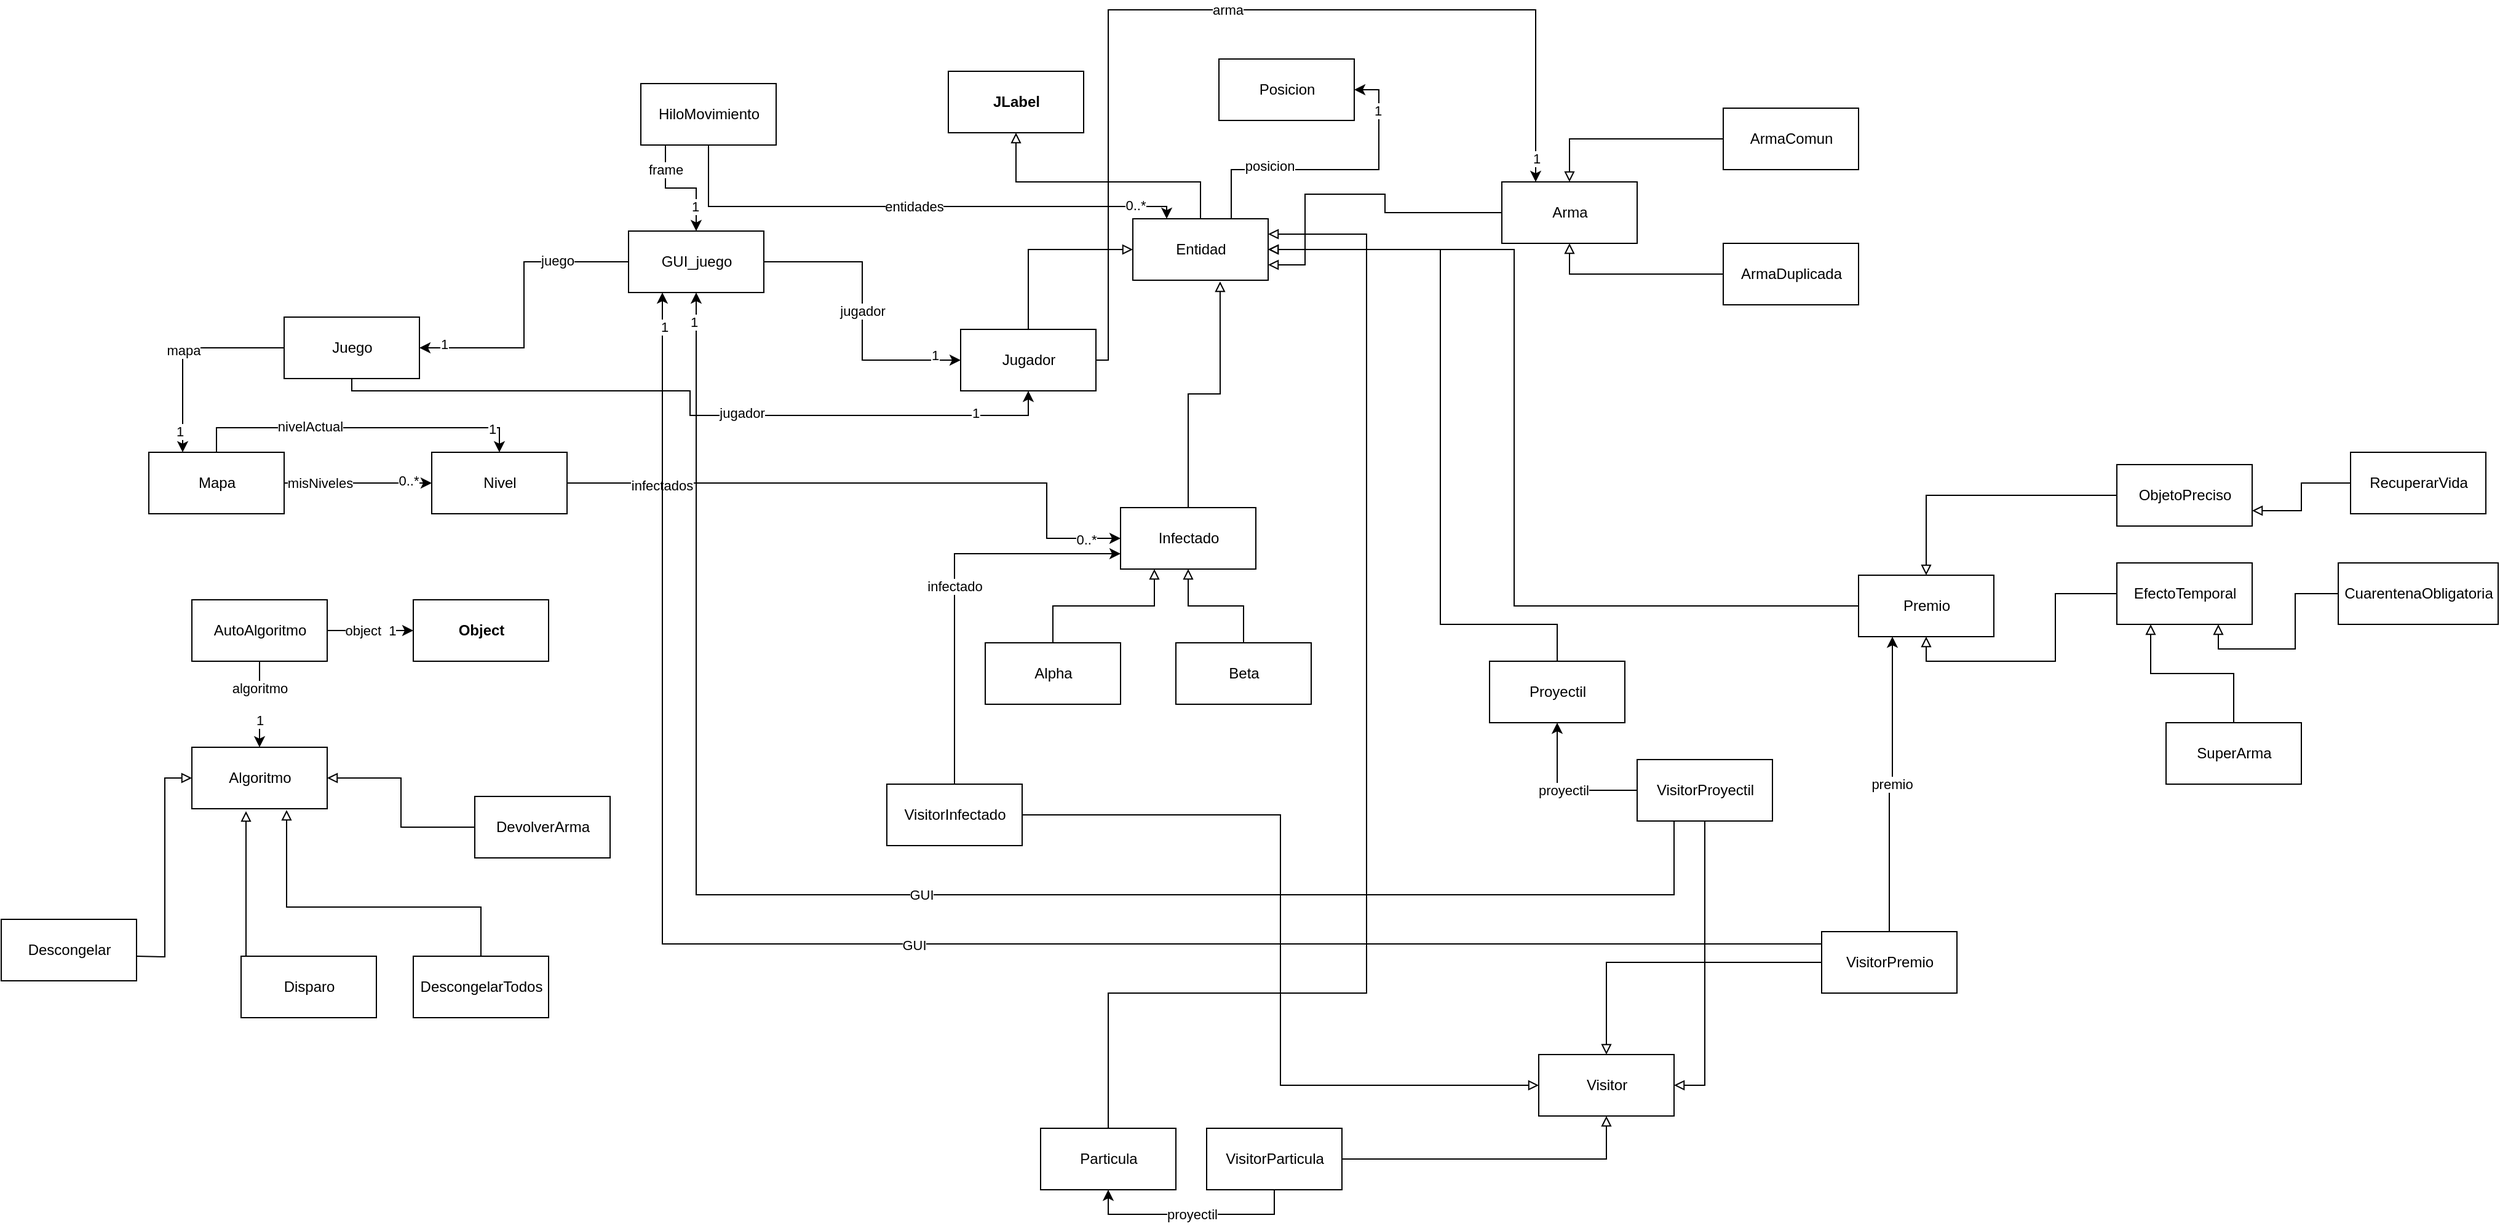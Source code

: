 <mxfile version="13.11.0" type="device"><diagram id="wu4vEA71MG7YZ2PmiHpR" name="Page-1"><mxGraphModel dx="51736" dy="60864" grid="1" gridSize="10" guides="1" tooltips="1" connect="1" arrows="1" fold="1" page="1" pageScale="1" pageWidth="50000" pageHeight="59900" math="0" shadow="0"><root><mxCell id="0"/><mxCell id="1" parent="0"/><mxCell id="QaNIdpC2mmAoGPWQYtJ_-29" style="edgeStyle=orthogonalEdgeStyle;rounded=0;orthogonalLoop=1;jettySize=auto;html=1;entryX=0.5;entryY=1;entryDx=0;entryDy=0;endArrow=block;endFill=0;exitX=0.5;exitY=0;exitDx=0;exitDy=0;" parent="1" source="QaNIdpC2mmAoGPWQYtJ_-1" target="QaNIdpC2mmAoGPWQYtJ_-28" edge="1"><mxGeometry relative="1" as="geometry"><Array as="points"><mxPoint x="375" y="110"/><mxPoint x="225" y="110"/></Array></mxGeometry></mxCell><mxCell id="QaNIdpC2mmAoGPWQYtJ_-63" style="edgeStyle=orthogonalEdgeStyle;rounded=0;orthogonalLoop=1;jettySize=auto;html=1;entryX=1;entryY=0.5;entryDx=0;entryDy=0;endArrow=classic;endFill=1;" parent="1" source="QaNIdpC2mmAoGPWQYtJ_-1" target="QaNIdpC2mmAoGPWQYtJ_-62" edge="1"><mxGeometry relative="1" as="geometry"><Array as="points"><mxPoint x="400" y="100"/><mxPoint x="520" y="100"/><mxPoint x="520" y="35"/></Array></mxGeometry></mxCell><mxCell id="QaNIdpC2mmAoGPWQYtJ_-64" value="posicion" style="edgeLabel;html=1;align=center;verticalAlign=middle;resizable=0;points=[];" parent="QaNIdpC2mmAoGPWQYtJ_-63" vertex="1" connectable="0"><mxGeometry x="-0.426" y="3" relative="1" as="geometry"><mxPoint as="offset"/></mxGeometry></mxCell><mxCell id="QaNIdpC2mmAoGPWQYtJ_-65" value="1" style="edgeLabel;html=1;align=center;verticalAlign=middle;resizable=0;points=[];" parent="QaNIdpC2mmAoGPWQYtJ_-63" vertex="1" connectable="0"><mxGeometry x="0.697" y="1" relative="1" as="geometry"><mxPoint as="offset"/></mxGeometry></mxCell><mxCell id="QaNIdpC2mmAoGPWQYtJ_-1" value="Entidad" style="html=1;" parent="1" vertex="1"><mxGeometry x="320" y="140" width="110" height="50" as="geometry"/></mxCell><mxCell id="QaNIdpC2mmAoGPWQYtJ_-7" style="edgeStyle=orthogonalEdgeStyle;rounded=0;orthogonalLoop=1;jettySize=auto;html=1;entryX=0;entryY=0.5;entryDx=0;entryDy=0;exitX=0.5;exitY=0;exitDx=0;exitDy=0;endArrow=block;endFill=0;" parent="1" source="QaNIdpC2mmAoGPWQYtJ_-2" target="QaNIdpC2mmAoGPWQYtJ_-1" edge="1"><mxGeometry relative="1" as="geometry"/></mxCell><mxCell id="QaNIdpC2mmAoGPWQYtJ_-66" value="arma" style="edgeStyle=orthogonalEdgeStyle;rounded=0;orthogonalLoop=1;jettySize=auto;html=1;entryX=0.25;entryY=0;entryDx=0;entryDy=0;endArrow=classic;endFill=1;" parent="1" source="QaNIdpC2mmAoGPWQYtJ_-2" target="QaNIdpC2mmAoGPWQYtJ_-22" edge="1"><mxGeometry relative="1" as="geometry"><Array as="points"><mxPoint x="300" y="255"/><mxPoint x="300" y="-30"/><mxPoint x="648" y="-30"/></Array></mxGeometry></mxCell><mxCell id="QaNIdpC2mmAoGPWQYtJ_-67" value="1" style="edgeLabel;html=1;align=center;verticalAlign=middle;resizable=0;points=[];" parent="QaNIdpC2mmAoGPWQYtJ_-66" vertex="1" connectable="0"><mxGeometry x="0.952" relative="1" as="geometry"><mxPoint as="offset"/></mxGeometry></mxCell><mxCell id="QaNIdpC2mmAoGPWQYtJ_-2" value="Jugador" style="html=1;" parent="1" vertex="1"><mxGeometry x="180" y="230" width="110" height="50" as="geometry"/></mxCell><mxCell id="QaNIdpC2mmAoGPWQYtJ_-8" style="edgeStyle=orthogonalEdgeStyle;rounded=0;orthogonalLoop=1;jettySize=auto;html=1;entryX=0.645;entryY=1.02;entryDx=0;entryDy=0;entryPerimeter=0;endArrow=block;endFill=0;" parent="1" source="QaNIdpC2mmAoGPWQYtJ_-3" target="QaNIdpC2mmAoGPWQYtJ_-1" edge="1"><mxGeometry relative="1" as="geometry"/></mxCell><mxCell id="QaNIdpC2mmAoGPWQYtJ_-3" value="Infectado" style="html=1;" parent="1" vertex="1"><mxGeometry x="310" y="375" width="110" height="50" as="geometry"/></mxCell><mxCell id="QaNIdpC2mmAoGPWQYtJ_-9" style="edgeStyle=orthogonalEdgeStyle;rounded=0;orthogonalLoop=1;jettySize=auto;html=1;entryX=1;entryY=0.5;entryDx=0;entryDy=0;endArrow=block;endFill=0;" parent="1" source="QaNIdpC2mmAoGPWQYtJ_-4" target="QaNIdpC2mmAoGPWQYtJ_-1" edge="1"><mxGeometry relative="1" as="geometry"><Array as="points"><mxPoint x="630" y="455"/><mxPoint x="630" y="165"/></Array></mxGeometry></mxCell><mxCell id="QaNIdpC2mmAoGPWQYtJ_-4" value="Premio" style="html=1;" parent="1" vertex="1"><mxGeometry x="910" y="430" width="110" height="50" as="geometry"/></mxCell><mxCell id="QaNIdpC2mmAoGPWQYtJ_-10" style="edgeStyle=orthogonalEdgeStyle;rounded=0;orthogonalLoop=1;jettySize=auto;html=1;entryX=0.25;entryY=1;entryDx=0;entryDy=0;endArrow=block;endFill=0;" parent="1" source="QaNIdpC2mmAoGPWQYtJ_-5" target="QaNIdpC2mmAoGPWQYtJ_-3" edge="1"><mxGeometry relative="1" as="geometry"/></mxCell><mxCell id="QaNIdpC2mmAoGPWQYtJ_-5" value="Alpha" style="html=1;" parent="1" vertex="1"><mxGeometry x="200" y="485" width="110" height="50" as="geometry"/></mxCell><mxCell id="QaNIdpC2mmAoGPWQYtJ_-11" style="edgeStyle=orthogonalEdgeStyle;rounded=0;orthogonalLoop=1;jettySize=auto;html=1;entryX=0.5;entryY=1;entryDx=0;entryDy=0;endArrow=block;endFill=0;" parent="1" source="QaNIdpC2mmAoGPWQYtJ_-6" target="QaNIdpC2mmAoGPWQYtJ_-3" edge="1"><mxGeometry relative="1" as="geometry"/></mxCell><mxCell id="QaNIdpC2mmAoGPWQYtJ_-6" value="Beta" style="html=1;" parent="1" vertex="1"><mxGeometry x="355" y="485" width="110" height="50" as="geometry"/></mxCell><mxCell id="QaNIdpC2mmAoGPWQYtJ_-14" style="edgeStyle=orthogonalEdgeStyle;rounded=0;orthogonalLoop=1;jettySize=auto;html=1;entryX=0.5;entryY=1;entryDx=0;entryDy=0;endArrow=block;endFill=0;" parent="1" source="QaNIdpC2mmAoGPWQYtJ_-12" target="QaNIdpC2mmAoGPWQYtJ_-4" edge="1"><mxGeometry relative="1" as="geometry"/></mxCell><mxCell id="QaNIdpC2mmAoGPWQYtJ_-12" value="EfectoTemporal" style="html=1;" parent="1" vertex="1"><mxGeometry x="1120" y="420" width="110" height="50" as="geometry"/></mxCell><mxCell id="QaNIdpC2mmAoGPWQYtJ_-15" style="edgeStyle=orthogonalEdgeStyle;rounded=0;orthogonalLoop=1;jettySize=auto;html=1;entryX=0.5;entryY=0;entryDx=0;entryDy=0;endArrow=block;endFill=0;" parent="1" source="QaNIdpC2mmAoGPWQYtJ_-13" target="QaNIdpC2mmAoGPWQYtJ_-4" edge="1"><mxGeometry relative="1" as="geometry"><Array as="points"><mxPoint x="975" y="365"/><mxPoint x="965" y="365"/></Array></mxGeometry></mxCell><mxCell id="QaNIdpC2mmAoGPWQYtJ_-13" value="ObjetoPreciso" style="html=1;" parent="1" vertex="1"><mxGeometry x="1120" y="340" width="110" height="50" as="geometry"/></mxCell><mxCell id="QaNIdpC2mmAoGPWQYtJ_-17" style="edgeStyle=orthogonalEdgeStyle;rounded=0;orthogonalLoop=1;jettySize=auto;html=1;entryX=0.25;entryY=1;entryDx=0;entryDy=0;endArrow=block;endFill=0;" parent="1" source="QaNIdpC2mmAoGPWQYtJ_-16" target="QaNIdpC2mmAoGPWQYtJ_-12" edge="1"><mxGeometry relative="1" as="geometry"/></mxCell><mxCell id="QaNIdpC2mmAoGPWQYtJ_-16" value="SuperArma" style="html=1;" parent="1" vertex="1"><mxGeometry x="1160" y="550" width="110" height="50" as="geometry"/></mxCell><mxCell id="QaNIdpC2mmAoGPWQYtJ_-19" style="edgeStyle=orthogonalEdgeStyle;rounded=0;orthogonalLoop=1;jettySize=auto;html=1;entryX=0.75;entryY=1;entryDx=0;entryDy=0;endArrow=block;endFill=0;" parent="1" source="QaNIdpC2mmAoGPWQYtJ_-18" target="QaNIdpC2mmAoGPWQYtJ_-12" edge="1"><mxGeometry relative="1" as="geometry"/></mxCell><mxCell id="QaNIdpC2mmAoGPWQYtJ_-18" value="CuarentenaObligatoria" style="html=1;" parent="1" vertex="1"><mxGeometry x="1300" y="420" width="130" height="50" as="geometry"/></mxCell><mxCell id="QaNIdpC2mmAoGPWQYtJ_-21" style="edgeStyle=orthogonalEdgeStyle;rounded=0;orthogonalLoop=1;jettySize=auto;html=1;entryX=1;entryY=0.75;entryDx=0;entryDy=0;endArrow=block;endFill=0;" parent="1" source="QaNIdpC2mmAoGPWQYtJ_-20" target="QaNIdpC2mmAoGPWQYtJ_-13" edge="1"><mxGeometry relative="1" as="geometry"/></mxCell><mxCell id="QaNIdpC2mmAoGPWQYtJ_-20" value="RecuperarVida" style="html=1;" parent="1" vertex="1"><mxGeometry x="1310" y="330" width="110" height="50" as="geometry"/></mxCell><mxCell id="QaNIdpC2mmAoGPWQYtJ_-23" style="edgeStyle=orthogonalEdgeStyle;rounded=0;orthogonalLoop=1;jettySize=auto;html=1;entryX=1;entryY=0.75;entryDx=0;entryDy=0;endArrow=block;endFill=0;" parent="1" source="QaNIdpC2mmAoGPWQYtJ_-22" target="QaNIdpC2mmAoGPWQYtJ_-1" edge="1"><mxGeometry relative="1" as="geometry"><Array as="points"><mxPoint x="525" y="135"/><mxPoint x="525" y="120"/><mxPoint x="460" y="120"/><mxPoint x="460" y="177"/></Array></mxGeometry></mxCell><mxCell id="QaNIdpC2mmAoGPWQYtJ_-22" value="Arma" style="html=1;" parent="1" vertex="1"><mxGeometry x="620" y="110" width="110" height="50" as="geometry"/></mxCell><mxCell id="QaNIdpC2mmAoGPWQYtJ_-27" style="edgeStyle=orthogonalEdgeStyle;rounded=0;orthogonalLoop=1;jettySize=auto;html=1;entryX=0.5;entryY=1;entryDx=0;entryDy=0;endArrow=block;endFill=0;" parent="1" source="QaNIdpC2mmAoGPWQYtJ_-24" target="QaNIdpC2mmAoGPWQYtJ_-22" edge="1"><mxGeometry relative="1" as="geometry"/></mxCell><mxCell id="QaNIdpC2mmAoGPWQYtJ_-24" value="ArmaDuplicada" style="html=1;" parent="1" vertex="1"><mxGeometry x="800" y="160" width="110" height="50" as="geometry"/></mxCell><mxCell id="QaNIdpC2mmAoGPWQYtJ_-26" style="edgeStyle=orthogonalEdgeStyle;rounded=0;orthogonalLoop=1;jettySize=auto;html=1;entryX=0.5;entryY=0;entryDx=0;entryDy=0;endArrow=block;endFill=0;" parent="1" source="QaNIdpC2mmAoGPWQYtJ_-25" target="QaNIdpC2mmAoGPWQYtJ_-22" edge="1"><mxGeometry relative="1" as="geometry"/></mxCell><mxCell id="QaNIdpC2mmAoGPWQYtJ_-25" value="ArmaComun" style="html=1;" parent="1" vertex="1"><mxGeometry x="800" y="50" width="110" height="50" as="geometry"/></mxCell><mxCell id="QaNIdpC2mmAoGPWQYtJ_-28" value="&lt;b&gt;JLabel&lt;/b&gt;" style="html=1;" parent="1" vertex="1"><mxGeometry x="170" y="20" width="110" height="50" as="geometry"/></mxCell><mxCell id="QaNIdpC2mmAoGPWQYtJ_-43" value="jugador" style="edgeStyle=orthogonalEdgeStyle;rounded=0;orthogonalLoop=1;jettySize=auto;html=1;entryX=0;entryY=0.5;entryDx=0;entryDy=0;endArrow=classic;endFill=1;" parent="1" source="QaNIdpC2mmAoGPWQYtJ_-31" target="QaNIdpC2mmAoGPWQYtJ_-2" edge="1"><mxGeometry relative="1" as="geometry"><Array as="points"><mxPoint x="100" y="175"/><mxPoint x="100" y="255"/></Array></mxGeometry></mxCell><mxCell id="QaNIdpC2mmAoGPWQYtJ_-44" value="1" style="edgeLabel;html=1;align=center;verticalAlign=middle;resizable=0;points=[];" parent="QaNIdpC2mmAoGPWQYtJ_-43" vertex="1" connectable="0"><mxGeometry x="0.825" y="4" relative="1" as="geometry"><mxPoint as="offset"/></mxGeometry></mxCell><mxCell id="QaNIdpC2mmAoGPWQYtJ_-45" style="edgeStyle=orthogonalEdgeStyle;rounded=0;orthogonalLoop=1;jettySize=auto;html=1;entryX=1;entryY=0.5;entryDx=0;entryDy=0;endArrow=classic;endFill=1;" parent="1" source="QaNIdpC2mmAoGPWQYtJ_-31" target="QaNIdpC2mmAoGPWQYtJ_-33" edge="1"><mxGeometry relative="1" as="geometry"/></mxCell><mxCell id="QaNIdpC2mmAoGPWQYtJ_-46" value="juego" style="edgeLabel;html=1;align=center;verticalAlign=middle;resizable=0;points=[];" parent="QaNIdpC2mmAoGPWQYtJ_-45" vertex="1" connectable="0"><mxGeometry x="-0.516" y="-1" relative="1" as="geometry"><mxPoint as="offset"/></mxGeometry></mxCell><mxCell id="QaNIdpC2mmAoGPWQYtJ_-47" value="1" style="edgeLabel;html=1;align=center;verticalAlign=middle;resizable=0;points=[];" parent="QaNIdpC2mmAoGPWQYtJ_-45" vertex="1" connectable="0"><mxGeometry x="0.832" y="-3" relative="1" as="geometry"><mxPoint as="offset"/></mxGeometry></mxCell><mxCell id="QaNIdpC2mmAoGPWQYtJ_-31" value="GUI_juego" style="html=1;" parent="1" vertex="1"><mxGeometry x="-90" y="150" width="110" height="50" as="geometry"/></mxCell><mxCell id="QaNIdpC2mmAoGPWQYtJ_-53" value="misNiveles" style="edgeStyle=orthogonalEdgeStyle;rounded=0;orthogonalLoop=1;jettySize=auto;html=1;entryX=0;entryY=0.5;entryDx=0;entryDy=0;endArrow=classic;endFill=1;" parent="1" source="QaNIdpC2mmAoGPWQYtJ_-32" target="QaNIdpC2mmAoGPWQYtJ_-34" edge="1"><mxGeometry x="-0.5" relative="1" as="geometry"><Array as="points"><mxPoint x="-280" y="355"/><mxPoint x="-280" y="355"/></Array><mxPoint x="-1" as="offset"/></mxGeometry></mxCell><mxCell id="QaNIdpC2mmAoGPWQYtJ_-54" value="0..*" style="edgeLabel;html=1;align=center;verticalAlign=middle;resizable=0;points=[];" parent="QaNIdpC2mmAoGPWQYtJ_-53" vertex="1" connectable="0"><mxGeometry x="0.678" y="2" relative="1" as="geometry"><mxPoint as="offset"/></mxGeometry></mxCell><mxCell id="QaNIdpC2mmAoGPWQYtJ_-55" style="edgeStyle=orthogonalEdgeStyle;rounded=0;orthogonalLoop=1;jettySize=auto;html=1;entryX=0.5;entryY=0;entryDx=0;entryDy=0;endArrow=classic;endFill=1;" parent="1" source="QaNIdpC2mmAoGPWQYtJ_-32" target="QaNIdpC2mmAoGPWQYtJ_-34" edge="1"><mxGeometry relative="1" as="geometry"><Array as="points"><mxPoint x="-425" y="310"/><mxPoint x="-195" y="310"/></Array></mxGeometry></mxCell><mxCell id="QaNIdpC2mmAoGPWQYtJ_-56" value="nivelActual" style="edgeLabel;html=1;align=center;verticalAlign=middle;resizable=0;points=[];" parent="QaNIdpC2mmAoGPWQYtJ_-55" vertex="1" connectable="0"><mxGeometry x="-0.291" y="1" relative="1" as="geometry"><mxPoint as="offset"/></mxGeometry></mxCell><mxCell id="QaNIdpC2mmAoGPWQYtJ_-57" value="1" style="edgeLabel;html=1;align=center;verticalAlign=middle;resizable=0;points=[];" parent="QaNIdpC2mmAoGPWQYtJ_-55" vertex="1" connectable="0"><mxGeometry x="0.807" y="-1" relative="1" as="geometry"><mxPoint as="offset"/></mxGeometry></mxCell><mxCell id="QaNIdpC2mmAoGPWQYtJ_-32" value="Mapa" style="html=1;" parent="1" vertex="1"><mxGeometry x="-480" y="330" width="110" height="50" as="geometry"/></mxCell><mxCell id="QaNIdpC2mmAoGPWQYtJ_-48" style="edgeStyle=orthogonalEdgeStyle;rounded=0;orthogonalLoop=1;jettySize=auto;html=1;entryX=0.5;entryY=1;entryDx=0;entryDy=0;endArrow=classic;endFill=1;" parent="1" source="QaNIdpC2mmAoGPWQYtJ_-33" target="QaNIdpC2mmAoGPWQYtJ_-2" edge="1"><mxGeometry relative="1" as="geometry"><Array as="points"><mxPoint x="-315" y="280"/><mxPoint x="-40" y="280"/><mxPoint x="-40" y="300"/><mxPoint x="235" y="300"/></Array></mxGeometry></mxCell><mxCell id="QaNIdpC2mmAoGPWQYtJ_-49" value="jugador" style="edgeLabel;html=1;align=center;verticalAlign=middle;resizable=0;points=[];" parent="QaNIdpC2mmAoGPWQYtJ_-48" vertex="1" connectable="0"><mxGeometry x="0.151" y="2" relative="1" as="geometry"><mxPoint x="1" as="offset"/></mxGeometry></mxCell><mxCell id="QaNIdpC2mmAoGPWQYtJ_-50" value="1" style="edgeLabel;html=1;align=center;verticalAlign=middle;resizable=0;points=[];" parent="QaNIdpC2mmAoGPWQYtJ_-48" vertex="1" connectable="0"><mxGeometry x="0.786" y="2" relative="1" as="geometry"><mxPoint x="1" as="offset"/></mxGeometry></mxCell><mxCell id="QaNIdpC2mmAoGPWQYtJ_-51" value="mapa" style="edgeStyle=orthogonalEdgeStyle;rounded=0;orthogonalLoop=1;jettySize=auto;html=1;entryX=0.25;entryY=0;entryDx=0;entryDy=0;endArrow=classic;endFill=1;" parent="1" source="QaNIdpC2mmAoGPWQYtJ_-33" target="QaNIdpC2mmAoGPWQYtJ_-32" edge="1"><mxGeometry relative="1" as="geometry"><Array as="points"><mxPoint x="-452" y="245"/></Array></mxGeometry></mxCell><mxCell id="QaNIdpC2mmAoGPWQYtJ_-52" value="1" style="edgeLabel;html=1;align=center;verticalAlign=middle;resizable=0;points=[];" parent="QaNIdpC2mmAoGPWQYtJ_-51" vertex="1" connectable="0"><mxGeometry x="0.805" y="-3" relative="1" as="geometry"><mxPoint y="-1" as="offset"/></mxGeometry></mxCell><mxCell id="QaNIdpC2mmAoGPWQYtJ_-33" value="Juego" style="html=1;" parent="1" vertex="1"><mxGeometry x="-370" y="220" width="110" height="50" as="geometry"/></mxCell><mxCell id="QaNIdpC2mmAoGPWQYtJ_-58" style="edgeStyle=orthogonalEdgeStyle;rounded=0;orthogonalLoop=1;jettySize=auto;html=1;entryX=0;entryY=0.5;entryDx=0;entryDy=0;endArrow=classic;endFill=1;" parent="1" source="QaNIdpC2mmAoGPWQYtJ_-34" target="QaNIdpC2mmAoGPWQYtJ_-3" edge="1"><mxGeometry relative="1" as="geometry"><Array as="points"><mxPoint x="250" y="355"/><mxPoint x="250" y="400"/></Array></mxGeometry></mxCell><mxCell id="QaNIdpC2mmAoGPWQYtJ_-59" value="infectados" style="edgeLabel;html=1;align=center;verticalAlign=middle;resizable=0;points=[];" parent="QaNIdpC2mmAoGPWQYtJ_-58" vertex="1" connectable="0"><mxGeometry x="-0.689" y="-2" relative="1" as="geometry"><mxPoint as="offset"/></mxGeometry></mxCell><mxCell id="QaNIdpC2mmAoGPWQYtJ_-61" value="0..*" style="edgeLabel;html=1;align=center;verticalAlign=middle;resizable=0;points=[];" parent="QaNIdpC2mmAoGPWQYtJ_-58" vertex="1" connectable="0"><mxGeometry x="0.884" y="-1" relative="1" as="geometry"><mxPoint as="offset"/></mxGeometry></mxCell><mxCell id="QaNIdpC2mmAoGPWQYtJ_-34" value="Nivel" style="html=1;" parent="1" vertex="1"><mxGeometry x="-250" y="330" width="110" height="50" as="geometry"/></mxCell><mxCell id="QaNIdpC2mmAoGPWQYtJ_-35" value="Visitor" style="html=1;" parent="1" vertex="1"><mxGeometry x="650" y="820" width="110" height="50" as="geometry"/></mxCell><mxCell id="QaNIdpC2mmAoGPWQYtJ_-39" style="edgeStyle=orthogonalEdgeStyle;rounded=0;orthogonalLoop=1;jettySize=auto;html=1;entryX=0;entryY=0.5;entryDx=0;entryDy=0;endArrow=block;endFill=0;" parent="1" source="QaNIdpC2mmAoGPWQYtJ_-36" target="QaNIdpC2mmAoGPWQYtJ_-35" edge="1"><mxGeometry relative="1" as="geometry"/></mxCell><mxCell id="lkP7j55Nfommh4VSuxlP-5" value="infectado" style="edgeStyle=orthogonalEdgeStyle;rounded=0;orthogonalLoop=1;jettySize=auto;html=1;entryX=0;entryY=0.75;entryDx=0;entryDy=0;endArrow=classic;endFill=1;" edge="1" parent="1" source="QaNIdpC2mmAoGPWQYtJ_-36" target="QaNIdpC2mmAoGPWQYtJ_-3"><mxGeometry relative="1" as="geometry"><Array as="points"><mxPoint x="175" y="412"/></Array></mxGeometry></mxCell><mxCell id="QaNIdpC2mmAoGPWQYtJ_-36" value="VisitorInfectado" style="html=1;" parent="1" vertex="1"><mxGeometry x="120" y="600" width="110" height="50" as="geometry"/></mxCell><mxCell id="QaNIdpC2mmAoGPWQYtJ_-40" style="edgeStyle=orthogonalEdgeStyle;rounded=0;orthogonalLoop=1;jettySize=auto;html=1;entryX=0.5;entryY=1;entryDx=0;entryDy=0;endArrow=block;endFill=0;" parent="1" source="QaNIdpC2mmAoGPWQYtJ_-37" target="QaNIdpC2mmAoGPWQYtJ_-35" edge="1"><mxGeometry relative="1" as="geometry"/></mxCell><mxCell id="lkP7j55Nfommh4VSuxlP-8" value="proyectil" style="edgeStyle=orthogonalEdgeStyle;rounded=0;orthogonalLoop=1;jettySize=auto;html=1;entryX=0.5;entryY=1;entryDx=0;entryDy=0;endArrow=classic;endFill=1;" edge="1" parent="1" source="QaNIdpC2mmAoGPWQYtJ_-37" target="QaNIdpC2mmAoGPWQYtJ_-79"><mxGeometry relative="1" as="geometry"><Array as="points"><mxPoint x="435" y="950"/><mxPoint x="300" y="950"/></Array></mxGeometry></mxCell><mxCell id="QaNIdpC2mmAoGPWQYtJ_-37" value="VisitorParticula" style="html=1;" parent="1" vertex="1"><mxGeometry x="380" y="880" width="110" height="50" as="geometry"/></mxCell><mxCell id="QaNIdpC2mmAoGPWQYtJ_-41" style="edgeStyle=orthogonalEdgeStyle;rounded=0;orthogonalLoop=1;jettySize=auto;html=1;entryX=1;entryY=0.5;entryDx=0;entryDy=0;endArrow=block;endFill=0;" parent="1" source="QaNIdpC2mmAoGPWQYtJ_-38" target="QaNIdpC2mmAoGPWQYtJ_-35" edge="1"><mxGeometry relative="1" as="geometry"/></mxCell><mxCell id="lkP7j55Nfommh4VSuxlP-7" value="proyectil" style="edgeStyle=orthogonalEdgeStyle;rounded=0;orthogonalLoop=1;jettySize=auto;html=1;endArrow=classic;endFill=1;" edge="1" parent="1" source="QaNIdpC2mmAoGPWQYtJ_-38" target="QaNIdpC2mmAoGPWQYtJ_-78"><mxGeometry relative="1" as="geometry"/></mxCell><mxCell id="lkP7j55Nfommh4VSuxlP-11" value="GUI" style="edgeStyle=orthogonalEdgeStyle;rounded=0;orthogonalLoop=1;jettySize=auto;html=1;entryX=0.5;entryY=1;entryDx=0;entryDy=0;endArrow=classic;endFill=1;" edge="1" parent="1" source="QaNIdpC2mmAoGPWQYtJ_-38" target="QaNIdpC2mmAoGPWQYtJ_-31"><mxGeometry relative="1" as="geometry"><Array as="points"><mxPoint x="760" y="690"/><mxPoint x="-35" y="690"/></Array></mxGeometry></mxCell><mxCell id="lkP7j55Nfommh4VSuxlP-12" value="1" style="edgeLabel;html=1;align=center;verticalAlign=middle;resizable=0;points=[];" vertex="1" connectable="0" parent="lkP7j55Nfommh4VSuxlP-11"><mxGeometry x="0.965" y="2" relative="1" as="geometry"><mxPoint as="offset"/></mxGeometry></mxCell><mxCell id="QaNIdpC2mmAoGPWQYtJ_-38" value="VisitorProyectil" style="html=1;" parent="1" vertex="1"><mxGeometry x="730" y="580" width="110" height="50" as="geometry"/></mxCell><mxCell id="QaNIdpC2mmAoGPWQYtJ_-62" value="Posicion" style="html=1;" parent="1" vertex="1"><mxGeometry x="390" y="10" width="110" height="50" as="geometry"/></mxCell><mxCell id="lkP7j55Nfommh4VSuxlP-9" value="entidades" style="edgeStyle=orthogonalEdgeStyle;rounded=0;orthogonalLoop=1;jettySize=auto;html=1;endArrow=classic;endFill=1;entryX=0.25;entryY=0;entryDx=0;entryDy=0;" edge="1" parent="1" source="QaNIdpC2mmAoGPWQYtJ_-68" target="QaNIdpC2mmAoGPWQYtJ_-1"><mxGeometry relative="1" as="geometry"><Array as="points"><mxPoint x="-25" y="130"/><mxPoint x="348" y="130"/></Array></mxGeometry></mxCell><mxCell id="lkP7j55Nfommh4VSuxlP-10" value="0..*" style="edgeLabel;html=1;align=center;verticalAlign=middle;resizable=0;points=[];" vertex="1" connectable="0" parent="lkP7j55Nfommh4VSuxlP-9"><mxGeometry x="0.833" y="1" relative="1" as="geometry"><mxPoint as="offset"/></mxGeometry></mxCell><mxCell id="lkP7j55Nfommh4VSuxlP-16" value="frame" style="edgeStyle=orthogonalEdgeStyle;rounded=0;orthogonalLoop=1;jettySize=auto;html=1;endArrow=classic;endFill=1;" edge="1" parent="1" source="QaNIdpC2mmAoGPWQYtJ_-68" target="QaNIdpC2mmAoGPWQYtJ_-31"><mxGeometry x="-0.579" relative="1" as="geometry"><Array as="points"><mxPoint x="-60" y="115"/><mxPoint x="-35" y="115"/></Array><mxPoint as="offset"/></mxGeometry></mxCell><mxCell id="lkP7j55Nfommh4VSuxlP-17" value="1" style="edgeLabel;html=1;align=center;verticalAlign=middle;resizable=0;points=[];" vertex="1" connectable="0" parent="lkP7j55Nfommh4VSuxlP-16"><mxGeometry x="0.737" y="1" relative="1" as="geometry"><mxPoint x="-2" y="-7.42" as="offset"/></mxGeometry></mxCell><mxCell id="QaNIdpC2mmAoGPWQYtJ_-68" value="HiloMovimiento" style="html=1;" parent="1" vertex="1"><mxGeometry x="-80" y="30" width="110" height="50" as="geometry"/></mxCell><mxCell id="QaNIdpC2mmAoGPWQYtJ_-85" style="edgeStyle=orthogonalEdgeStyle;rounded=0;orthogonalLoop=1;jettySize=auto;html=1;endArrow=block;endFill=0;" parent="1" source="QaNIdpC2mmAoGPWQYtJ_-78" target="QaNIdpC2mmAoGPWQYtJ_-1" edge="1"><mxGeometry relative="1" as="geometry"><Array as="points"><mxPoint x="665" y="470"/><mxPoint x="570" y="470"/><mxPoint x="570" y="165"/></Array></mxGeometry></mxCell><mxCell id="QaNIdpC2mmAoGPWQYtJ_-78" value="Proyectil" style="html=1;" parent="1" vertex="1"><mxGeometry x="610" y="500" width="110" height="50" as="geometry"/></mxCell><mxCell id="QaNIdpC2mmAoGPWQYtJ_-86" style="edgeStyle=orthogonalEdgeStyle;rounded=0;orthogonalLoop=1;jettySize=auto;html=1;entryX=1;entryY=0.25;entryDx=0;entryDy=0;endArrow=block;endFill=0;" parent="1" source="QaNIdpC2mmAoGPWQYtJ_-79" target="QaNIdpC2mmAoGPWQYtJ_-1" edge="1"><mxGeometry relative="1" as="geometry"><Array as="points"><mxPoint x="300" y="770"/><mxPoint x="510" y="770"/><mxPoint x="510" y="152"/></Array></mxGeometry></mxCell><mxCell id="QaNIdpC2mmAoGPWQYtJ_-79" value="Particula" style="html=1;" parent="1" vertex="1"><mxGeometry x="245" y="880" width="110" height="50" as="geometry"/></mxCell><mxCell id="QaNIdpC2mmAoGPWQYtJ_-87" value="Algoritmo" style="html=1;" parent="1" vertex="1"><mxGeometry x="-445" y="570" width="110" height="50" as="geometry"/></mxCell><mxCell id="QaNIdpC2mmAoGPWQYtJ_-95" style="edgeStyle=orthogonalEdgeStyle;rounded=0;orthogonalLoop=1;jettySize=auto;html=1;entryX=0;entryY=0.5;entryDx=0;entryDy=0;endArrow=block;endFill=0;" parent="1" target="QaNIdpC2mmAoGPWQYtJ_-87" edge="1"><mxGeometry relative="1" as="geometry"><mxPoint x="-490" y="740" as="sourcePoint"/></mxGeometry></mxCell><mxCell id="QaNIdpC2mmAoGPWQYtJ_-88" value="Descongelar" style="html=1;" parent="1" vertex="1"><mxGeometry x="-600" y="710" width="110" height="50" as="geometry"/></mxCell><mxCell id="QaNIdpC2mmAoGPWQYtJ_-94" style="edgeStyle=orthogonalEdgeStyle;rounded=0;orthogonalLoop=1;jettySize=auto;html=1;entryX=0.4;entryY=1.04;entryDx=0;entryDy=0;entryPerimeter=0;endArrow=block;endFill=0;" parent="1" source="QaNIdpC2mmAoGPWQYtJ_-89" target="QaNIdpC2mmAoGPWQYtJ_-87" edge="1"><mxGeometry relative="1" as="geometry"><Array as="points"><mxPoint x="-401" y="710"/><mxPoint x="-401" y="710"/></Array></mxGeometry></mxCell><mxCell id="QaNIdpC2mmAoGPWQYtJ_-89" value="Disparo" style="html=1;" parent="1" vertex="1"><mxGeometry x="-405" y="740" width="110" height="50" as="geometry"/></mxCell><mxCell id="QaNIdpC2mmAoGPWQYtJ_-93" style="edgeStyle=orthogonalEdgeStyle;rounded=0;orthogonalLoop=1;jettySize=auto;html=1;entryX=0.7;entryY=1.02;entryDx=0;entryDy=0;entryPerimeter=0;endArrow=block;endFill=0;" parent="1" source="QaNIdpC2mmAoGPWQYtJ_-90" target="QaNIdpC2mmAoGPWQYtJ_-87" edge="1"><mxGeometry relative="1" as="geometry"><Array as="points"><mxPoint x="-210" y="700"/><mxPoint x="-368" y="700"/></Array></mxGeometry></mxCell><mxCell id="QaNIdpC2mmAoGPWQYtJ_-90" value="DescongelarTodos" style="html=1;" parent="1" vertex="1"><mxGeometry x="-265" y="740" width="110" height="50" as="geometry"/></mxCell><mxCell id="QaNIdpC2mmAoGPWQYtJ_-92" style="edgeStyle=orthogonalEdgeStyle;rounded=0;orthogonalLoop=1;jettySize=auto;html=1;endArrow=block;endFill=0;" parent="1" source="QaNIdpC2mmAoGPWQYtJ_-91" target="QaNIdpC2mmAoGPWQYtJ_-87" edge="1"><mxGeometry relative="1" as="geometry"/></mxCell><mxCell id="QaNIdpC2mmAoGPWQYtJ_-91" value="DevolverArma" style="html=1;" parent="1" vertex="1"><mxGeometry x="-215" y="610" width="110" height="50" as="geometry"/></mxCell><mxCell id="QaNIdpC2mmAoGPWQYtJ_-98" value="algoritmo&lt;br&gt;&lt;br&gt;1" style="edgeStyle=orthogonalEdgeStyle;rounded=0;orthogonalLoop=1;jettySize=auto;html=1;endArrow=classic;endFill=1;" parent="1" source="QaNIdpC2mmAoGPWQYtJ_-96" target="QaNIdpC2mmAoGPWQYtJ_-87" edge="1"><mxGeometry relative="1" as="geometry"/></mxCell><mxCell id="QaNIdpC2mmAoGPWQYtJ_-100" value="object&amp;nbsp; 1" style="edgeStyle=orthogonalEdgeStyle;rounded=0;orthogonalLoop=1;jettySize=auto;html=1;entryX=0;entryY=0.5;entryDx=0;entryDy=0;endArrow=classic;endFill=1;" parent="1" source="QaNIdpC2mmAoGPWQYtJ_-96" target="QaNIdpC2mmAoGPWQYtJ_-97" edge="1"><mxGeometry relative="1" as="geometry"><Array as="points"><mxPoint x="-305" y="475"/><mxPoint x="-305" y="475"/></Array></mxGeometry></mxCell><mxCell id="QaNIdpC2mmAoGPWQYtJ_-96" value="AutoAlgoritmo" style="html=1;" parent="1" vertex="1"><mxGeometry x="-445" y="450" width="110" height="50" as="geometry"/></mxCell><mxCell id="QaNIdpC2mmAoGPWQYtJ_-97" value="&lt;b&gt;Object&lt;/b&gt;" style="html=1;" parent="1" vertex="1"><mxGeometry x="-265" y="450" width="110" height="50" as="geometry"/></mxCell><mxCell id="lkP7j55Nfommh4VSuxlP-2" style="edgeStyle=orthogonalEdgeStyle;rounded=0;orthogonalLoop=1;jettySize=auto;html=1;entryX=0.5;entryY=0;entryDx=0;entryDy=0;endArrow=block;endFill=0;" edge="1" parent="1" source="lkP7j55Nfommh4VSuxlP-1" target="QaNIdpC2mmAoGPWQYtJ_-35"><mxGeometry relative="1" as="geometry"/></mxCell><mxCell id="lkP7j55Nfommh4VSuxlP-6" value="premio" style="edgeStyle=orthogonalEdgeStyle;rounded=0;orthogonalLoop=1;jettySize=auto;html=1;entryX=0.25;entryY=1;entryDx=0;entryDy=0;endArrow=classic;endFill=1;" edge="1" parent="1" source="lkP7j55Nfommh4VSuxlP-1" target="QaNIdpC2mmAoGPWQYtJ_-4"><mxGeometry relative="1" as="geometry"/></mxCell><mxCell id="lkP7j55Nfommh4VSuxlP-13" style="edgeStyle=orthogonalEdgeStyle;rounded=0;orthogonalLoop=1;jettySize=auto;html=1;entryX=0.25;entryY=1;entryDx=0;entryDy=0;endArrow=classic;endFill=1;" edge="1" parent="1" source="lkP7j55Nfommh4VSuxlP-1" target="QaNIdpC2mmAoGPWQYtJ_-31"><mxGeometry relative="1" as="geometry"><Array as="points"><mxPoint x="-62" y="730"/></Array></mxGeometry></mxCell><mxCell id="lkP7j55Nfommh4VSuxlP-14" value="1" style="edgeLabel;html=1;align=center;verticalAlign=middle;resizable=0;points=[];" vertex="1" connectable="0" parent="lkP7j55Nfommh4VSuxlP-13"><mxGeometry x="0.964" y="-1" relative="1" as="geometry"><mxPoint y="1" as="offset"/></mxGeometry></mxCell><mxCell id="lkP7j55Nfommh4VSuxlP-15" value="GUI" style="edgeLabel;html=1;align=center;verticalAlign=middle;resizable=0;points=[];" vertex="1" connectable="0" parent="lkP7j55Nfommh4VSuxlP-13"><mxGeometry x="0.003" y="1" relative="1" as="geometry"><mxPoint as="offset"/></mxGeometry></mxCell><mxCell id="lkP7j55Nfommh4VSuxlP-1" value="VisitorPremio" style="html=1;" vertex="1" parent="1"><mxGeometry x="880" y="720" width="110" height="50" as="geometry"/></mxCell></root></mxGraphModel></diagram></mxfile>